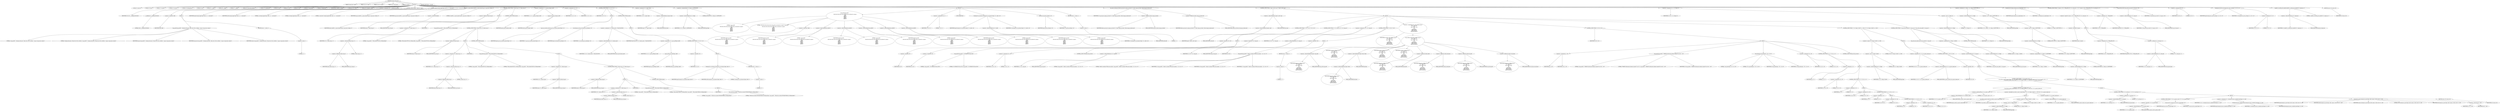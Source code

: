 digraph hostapd_notif_assoc {  
"1000120" [label = "(METHOD,hostapd_notif_assoc)" ]
"1000121" [label = "(PARAM,hostapd_data *hapd)" ]
"1000122" [label = "(PARAM,const u8 *addr)" ]
"1000123" [label = "(PARAM,const u8 *req_ies)" ]
"1000124" [label = "(PARAM,size_t req_ies_len)" ]
"1000125" [label = "(PARAM,int reassoc)" ]
"1000126" [label = "(BLOCK,,)" ]
"1000127" [label = "(LOCAL,v9: const u8 *)" ]
"1000128" [label = "(LOCAL,v10: size_t)" ]
"1000129" [label = "(LOCAL,v11: sta_info *)" ]
"1000130" [label = "(LOCAL,v12: sta_info *)" ]
"1000131" [label = "(LOCAL,v13: hostapd_iface *)" ]
"1000132" [label = "(LOCAL,v14: int)" ]
"1000133" [label = "(LOCAL,v15: __int64)" ]
"1000134" [label = "(LOCAL,v16: __int64)" ]
"1000135" [label = "(LOCAL,v17: __int64)" ]
"1000136" [label = "(LOCAL,v18: wpa_state_machine *)" ]
"1000137" [label = "(LOCAL,v19: unsigned int)" ]
"1000138" [label = "(LOCAL,v20: int)" ]
"1000139" [label = "(LOCAL,v21: u8 *)" ]
"1000140" [label = "(LOCAL,v22: int)" ]
"1000141" [label = "(LOCAL,v23: wpa_event)" ]
"1000142" [label = "(LOCAL,p: unsigned int)" ]
"1000143" [label = "(LOCAL,elems: ieee802_11_elems)" ]
"1000144" [label = "(LOCAL,buf: u8 [ 1064 ])" ]
"1000145" [label = "(LOCAL,v28: unsigned __int64)" ]
"1000146" [label = "(<operator>.assignment,v28 = __readfsqword(0x28u))" ]
"1000147" [label = "(IDENTIFIER,v28,v28 = __readfsqword(0x28u))" ]
"1000148" [label = "(__readfsqword,__readfsqword(0x28u))" ]
"1000149" [label = "(LITERAL,0x28u,__readfsqword(0x28u))" ]
"1000150" [label = "(CONTROL_STRUCTURE,if ( !addr ),if ( !addr ))" ]
"1000151" [label = "(<operator>.logicalNot,!addr)" ]
"1000152" [label = "(IDENTIFIER,addr,!addr)" ]
"1000153" [label = "(BLOCK,,)" ]
"1000154" [label = "(wpa_printf,wpa_printf(2, \"hostapd_notif_assoc: Skip event with no address\", req_ies, req_ies_len, reassoc))" ]
"1000155" [label = "(LITERAL,2,wpa_printf(2, \"hostapd_notif_assoc: Skip event with no address\", req_ies, req_ies_len, reassoc))" ]
"1000156" [label = "(LITERAL,\"hostapd_notif_assoc: Skip event with no address\",wpa_printf(2, \"hostapd_notif_assoc: Skip event with no address\", req_ies, req_ies_len, reassoc))" ]
"1000157" [label = "(IDENTIFIER,req_ies,wpa_printf(2, \"hostapd_notif_assoc: Skip event with no address\", req_ies, req_ies_len, reassoc))" ]
"1000158" [label = "(IDENTIFIER,req_ies_len,wpa_printf(2, \"hostapd_notif_assoc: Skip event with no address\", req_ies, req_ies_len, reassoc))" ]
"1000159" [label = "(IDENTIFIER,reassoc,wpa_printf(2, \"hostapd_notif_assoc: Skip event with no address\", req_ies, req_ies_len, reassoc))" ]
"1000160" [label = "(RETURN,return -1;,return -1;)" ]
"1000161" [label = "(<operator>.minus,-1)" ]
"1000162" [label = "(LITERAL,1,-1)" ]
"1000163" [label = "(hostapd_logger,hostapd_logger(hapd, addr, 1u, 2, \"associated\"))" ]
"1000164" [label = "(IDENTIFIER,hapd,hostapd_logger(hapd, addr, 1u, 2, \"associated\"))" ]
"1000165" [label = "(IDENTIFIER,addr,hostapd_logger(hapd, addr, 1u, 2, \"associated\"))" ]
"1000166" [label = "(LITERAL,1u,hostapd_logger(hapd, addr, 1u, 2, \"associated\"))" ]
"1000167" [label = "(LITERAL,2,hostapd_logger(hapd, addr, 1u, 2, \"associated\"))" ]
"1000168" [label = "(LITERAL,\"associated\",hostapd_logger(hapd, addr, 1u, 2, \"associated\"))" ]
"1000169" [label = "(ieee802_11_parse_elems,ieee802_11_parse_elems(req_ies, req_ies_len, &elems, 0))" ]
"1000170" [label = "(IDENTIFIER,req_ies,ieee802_11_parse_elems(req_ies, req_ies_len, &elems, 0))" ]
"1000171" [label = "(IDENTIFIER,req_ies_len,ieee802_11_parse_elems(req_ies, req_ies_len, &elems, 0))" ]
"1000172" [label = "(<operator>.addressOf,&elems)" ]
"1000173" [label = "(IDENTIFIER,elems,ieee802_11_parse_elems(req_ies, req_ies_len, &elems, 0))" ]
"1000174" [label = "(LITERAL,0,ieee802_11_parse_elems(req_ies, req_ies_len, &elems, 0))" ]
"1000175" [label = "(CONTROL_STRUCTURE,if ( elems.wps_ie ),if ( elems.wps_ie ))" ]
"1000176" [label = "(<operator>.fieldAccess,elems.wps_ie)" ]
"1000177" [label = "(IDENTIFIER,elems,if ( elems.wps_ie ))" ]
"1000178" [label = "(FIELD_IDENTIFIER,wps_ie,wps_ie)" ]
"1000179" [label = "(BLOCK,,)" ]
"1000180" [label = "(<operator>.assignment,v9 = elems.wps_ie - 2)" ]
"1000181" [label = "(IDENTIFIER,v9,v9 = elems.wps_ie - 2)" ]
"1000182" [label = "(<operator>.subtraction,elems.wps_ie - 2)" ]
"1000183" [label = "(<operator>.fieldAccess,elems.wps_ie)" ]
"1000184" [label = "(IDENTIFIER,elems,elems.wps_ie - 2)" ]
"1000185" [label = "(FIELD_IDENTIFIER,wps_ie,wps_ie)" ]
"1000186" [label = "(LITERAL,2,elems.wps_ie - 2)" ]
"1000187" [label = "(IDENTIFIER,L,)" ]
"1000188" [label = "(wpa_printf,wpa_printf(2, \"STA included WPS IE in (Re)AssocReq\"))" ]
"1000189" [label = "(LITERAL,2,wpa_printf(2, \"STA included WPS IE in (Re)AssocReq\"))" ]
"1000190" [label = "(LITERAL,\"STA included WPS IE in (Re)AssocReq\",wpa_printf(2, \"STA included WPS IE in (Re)AssocReq\"))" ]
"1000191" [label = "(CONTROL_STRUCTURE,else,else)" ]
"1000192" [label = "(CONTROL_STRUCTURE,if ( elems.rsn_ie ),if ( elems.rsn_ie ))" ]
"1000193" [label = "(<operator>.fieldAccess,elems.rsn_ie)" ]
"1000194" [label = "(IDENTIFIER,elems,if ( elems.rsn_ie ))" ]
"1000195" [label = "(FIELD_IDENTIFIER,rsn_ie,rsn_ie)" ]
"1000196" [label = "(BLOCK,,)" ]
"1000197" [label = "(<operator>.assignment,v9 = elems.rsn_ie - 2)" ]
"1000198" [label = "(IDENTIFIER,v9,v9 = elems.rsn_ie - 2)" ]
"1000199" [label = "(<operator>.subtraction,elems.rsn_ie - 2)" ]
"1000200" [label = "(<operator>.fieldAccess,elems.rsn_ie)" ]
"1000201" [label = "(IDENTIFIER,elems,elems.rsn_ie - 2)" ]
"1000202" [label = "(FIELD_IDENTIFIER,rsn_ie,rsn_ie)" ]
"1000203" [label = "(LITERAL,2,elems.rsn_ie - 2)" ]
"1000204" [label = "(IDENTIFIER,L,)" ]
"1000205" [label = "(wpa_printf,wpa_printf(2, \"STA included RSN IE in (Re)AssocReq\"))" ]
"1000206" [label = "(LITERAL,2,wpa_printf(2, \"STA included RSN IE in (Re)AssocReq\"))" ]
"1000207" [label = "(LITERAL,\"STA included RSN IE in (Re)AssocReq\",wpa_printf(2, \"STA included RSN IE in (Re)AssocReq\"))" ]
"1000208" [label = "(CONTROL_STRUCTURE,else,else)" ]
"1000209" [label = "(BLOCK,,)" ]
"1000210" [label = "(<operator>.assignment,v9 = elems.wpa_ie)" ]
"1000211" [label = "(IDENTIFIER,v9,v9 = elems.wpa_ie)" ]
"1000212" [label = "(<operator>.fieldAccess,elems.wpa_ie)" ]
"1000213" [label = "(IDENTIFIER,elems,v9 = elems.wpa_ie)" ]
"1000214" [label = "(FIELD_IDENTIFIER,wpa_ie,wpa_ie)" ]
"1000215" [label = "(CONTROL_STRUCTURE,if ( elems.wpa_ie ),if ( elems.wpa_ie ))" ]
"1000216" [label = "(<operator>.fieldAccess,elems.wpa_ie)" ]
"1000217" [label = "(IDENTIFIER,elems,if ( elems.wpa_ie ))" ]
"1000218" [label = "(FIELD_IDENTIFIER,wpa_ie,wpa_ie)" ]
"1000219" [label = "(BLOCK,,)" ]
"1000220" [label = "(<operator>.assignment,v9 = elems.wpa_ie - 2)" ]
"1000221" [label = "(IDENTIFIER,v9,v9 = elems.wpa_ie - 2)" ]
"1000222" [label = "(<operator>.subtraction,elems.wpa_ie - 2)" ]
"1000223" [label = "(<operator>.fieldAccess,elems.wpa_ie)" ]
"1000224" [label = "(IDENTIFIER,elems,elems.wpa_ie - 2)" ]
"1000225" [label = "(FIELD_IDENTIFIER,wpa_ie,wpa_ie)" ]
"1000226" [label = "(LITERAL,2,elems.wpa_ie - 2)" ]
"1000227" [label = "(IDENTIFIER,L,)" ]
"1000228" [label = "(wpa_printf,wpa_printf(2, \"STA included WPA IE in (Re)AssocReq\"))" ]
"1000229" [label = "(LITERAL,2,wpa_printf(2, \"STA included WPA IE in (Re)AssocReq\"))" ]
"1000230" [label = "(LITERAL,\"STA included WPA IE in (Re)AssocReq\",wpa_printf(2, \"STA included WPA IE in (Re)AssocReq\"))" ]
"1000231" [label = "(CONTROL_STRUCTURE,else,else)" ]
"1000232" [label = "(BLOCK,,)" ]
"1000233" [label = "(IDENTIFIER,L,)" ]
"1000234" [label = "(wpa_printf,wpa_printf(2, \"STA did not include WPS/RSN/WPA IE in (Re)AssocReq\"))" ]
"1000235" [label = "(LITERAL,2,wpa_printf(2, \"STA did not include WPS/RSN/WPA IE in (Re)AssocReq\"))" ]
"1000236" [label = "(LITERAL,\"STA did not include WPS/RSN/WPA IE in (Re)AssocReq\",wpa_printf(2, \"STA did not include WPS/RSN/WPA IE in (Re)AssocReq\"))" ]
"1000237" [label = "(<operator>.assignment,v11 = ap_get_sta(hapd, addr))" ]
"1000238" [label = "(IDENTIFIER,v11,v11 = ap_get_sta(hapd, addr))" ]
"1000239" [label = "(ap_get_sta,ap_get_sta(hapd, addr))" ]
"1000240" [label = "(IDENTIFIER,hapd,ap_get_sta(hapd, addr))" ]
"1000241" [label = "(IDENTIFIER,addr,ap_get_sta(hapd, addr))" ]
"1000242" [label = "(<operator>.assignment,v12 = v11)" ]
"1000243" [label = "(IDENTIFIER,v12,v12 = v11)" ]
"1000244" [label = "(IDENTIFIER,v11,v12 = v11)" ]
"1000245" [label = "(CONTROL_STRUCTURE,if ( v11 ),if ( v11 ))" ]
"1000246" [label = "(IDENTIFIER,v11,if ( v11 ))" ]
"1000247" [label = "(BLOCK,,)" ]
"1000248" [label = "(ap_sta_no_session_timeout,ap_sta_no_session_timeout(hapd, v11))" ]
"1000249" [label = "(IDENTIFIER,hapd,ap_sta_no_session_timeout(hapd, v11))" ]
"1000250" [label = "(IDENTIFIER,v11,ap_sta_no_session_timeout(hapd, v11))" ]
"1000251" [label = "(accounting_sta_stop,accounting_sta_stop(hapd, v12))" ]
"1000252" [label = "(IDENTIFIER,hapd,accounting_sta_stop(hapd, v12))" ]
"1000253" [label = "(IDENTIFIER,v12,accounting_sta_stop(hapd, v12))" ]
"1000254" [label = "(<operator>.assignment,v12->timeout_next = STA_NULLFUNC)" ]
"1000255" [label = "(<operator>.indirectFieldAccess,v12->timeout_next)" ]
"1000256" [label = "(IDENTIFIER,v12,v12->timeout_next = STA_NULLFUNC)" ]
"1000257" [label = "(FIELD_IDENTIFIER,timeout_next,timeout_next)" ]
"1000258" [label = "(IDENTIFIER,STA_NULLFUNC,v12->timeout_next = STA_NULLFUNC)" ]
"1000259" [label = "(CONTROL_STRUCTURE,else,else)" ]
"1000260" [label = "(BLOCK,,)" ]
"1000261" [label = "(<operator>.assignment,v12 = ap_sta_add(hapd, addr))" ]
"1000262" [label = "(IDENTIFIER,v12,v12 = ap_sta_add(hapd, addr))" ]
"1000263" [label = "(ap_sta_add,ap_sta_add(hapd, addr))" ]
"1000264" [label = "(IDENTIFIER,hapd,ap_sta_add(hapd, addr))" ]
"1000265" [label = "(IDENTIFIER,addr,ap_sta_add(hapd, addr))" ]
"1000266" [label = "(CONTROL_STRUCTURE,if ( !v12 ),if ( !v12 ))" ]
"1000267" [label = "(<operator>.logicalNot,!v12)" ]
"1000268" [label = "(IDENTIFIER,v12,!v12)" ]
"1000269" [label = "(BLOCK,,)" ]
"1000270" [label = "(hostapd_drv_sta_disassoc,hostapd_drv_sta_disassoc(hapd, addr, 5))" ]
"1000271" [label = "(IDENTIFIER,hapd,hostapd_drv_sta_disassoc(hapd, addr, 5))" ]
"1000272" [label = "(IDENTIFIER,addr,hostapd_drv_sta_disassoc(hapd, addr, 5))" ]
"1000273" [label = "(LITERAL,5,hostapd_drv_sta_disassoc(hapd, addr, 5))" ]
"1000274" [label = "(RETURN,return -1;,return -1;)" ]
"1000275" [label = "(<operator>.minus,-1)" ]
"1000276" [label = "(LITERAL,1,-1)" ]
"1000277" [label = "(<operator>.assignment,v13 = hapd->iface)" ]
"1000278" [label = "(IDENTIFIER,v13,v13 = hapd->iface)" ]
"1000279" [label = "(<operator>.indirectFieldAccess,hapd->iface)" ]
"1000280" [label = "(IDENTIFIER,hapd,v13 = hapd->iface)" ]
"1000281" [label = "(FIELD_IDENTIFIER,iface,iface)" ]
"1000282" [label = "(<operators>.assignmentAnd,v12->flags &= 0xFFFECFFF)" ]
"1000283" [label = "(<operator>.indirectFieldAccess,v12->flags)" ]
"1000284" [label = "(IDENTIFIER,v12,v12->flags &= 0xFFFECFFF)" ]
"1000285" [label = "(FIELD_IDENTIFIER,flags,flags)" ]
"1000286" [label = "(LITERAL,0xFFFECFFF,v12->flags &= 0xFFFECFFF)" ]
"1000287" [label = "(BLOCK,,)" ]
"1000288" [label = "(wpa_printf,wpa_printf(\n      3,\n      \"STA %02x:%02x:%02x:%02x:%02x:%02x not allowed to connect\",\n      *addr,\n      addr[1],\n      addr[2],\n      addr[3],\n      addr[4],\n      addr[5]))" ]
"1000289" [label = "(LITERAL,3,wpa_printf(\n      3,\n      \"STA %02x:%02x:%02x:%02x:%02x:%02x not allowed to connect\",\n      *addr,\n      addr[1],\n      addr[2],\n      addr[3],\n      addr[4],\n      addr[5]))" ]
"1000290" [label = "(LITERAL,\"STA %02x:%02x:%02x:%02x:%02x:%02x not allowed to connect\",wpa_printf(\n      3,\n      \"STA %02x:%02x:%02x:%02x:%02x:%02x not allowed to connect\",\n      *addr,\n      addr[1],\n      addr[2],\n      addr[3],\n      addr[4],\n      addr[5]))" ]
"1000291" [label = "(<operator>.indirection,*addr)" ]
"1000292" [label = "(IDENTIFIER,addr,wpa_printf(\n      3,\n      \"STA %02x:%02x:%02x:%02x:%02x:%02x not allowed to connect\",\n      *addr,\n      addr[1],\n      addr[2],\n      addr[3],\n      addr[4],\n      addr[5]))" ]
"1000293" [label = "(<operator>.indirectIndexAccess,addr[1])" ]
"1000294" [label = "(IDENTIFIER,addr,wpa_printf(\n      3,\n      \"STA %02x:%02x:%02x:%02x:%02x:%02x not allowed to connect\",\n      *addr,\n      addr[1],\n      addr[2],\n      addr[3],\n      addr[4],\n      addr[5]))" ]
"1000295" [label = "(LITERAL,1,wpa_printf(\n      3,\n      \"STA %02x:%02x:%02x:%02x:%02x:%02x not allowed to connect\",\n      *addr,\n      addr[1],\n      addr[2],\n      addr[3],\n      addr[4],\n      addr[5]))" ]
"1000296" [label = "(<operator>.indirectIndexAccess,addr[2])" ]
"1000297" [label = "(IDENTIFIER,addr,wpa_printf(\n      3,\n      \"STA %02x:%02x:%02x:%02x:%02x:%02x not allowed to connect\",\n      *addr,\n      addr[1],\n      addr[2],\n      addr[3],\n      addr[4],\n      addr[5]))" ]
"1000298" [label = "(LITERAL,2,wpa_printf(\n      3,\n      \"STA %02x:%02x:%02x:%02x:%02x:%02x not allowed to connect\",\n      *addr,\n      addr[1],\n      addr[2],\n      addr[3],\n      addr[4],\n      addr[5]))" ]
"1000299" [label = "(<operator>.indirectIndexAccess,addr[3])" ]
"1000300" [label = "(IDENTIFIER,addr,wpa_printf(\n      3,\n      \"STA %02x:%02x:%02x:%02x:%02x:%02x not allowed to connect\",\n      *addr,\n      addr[1],\n      addr[2],\n      addr[3],\n      addr[4],\n      addr[5]))" ]
"1000301" [label = "(LITERAL,3,wpa_printf(\n      3,\n      \"STA %02x:%02x:%02x:%02x:%02x:%02x not allowed to connect\",\n      *addr,\n      addr[1],\n      addr[2],\n      addr[3],\n      addr[4],\n      addr[5]))" ]
"1000302" [label = "(<operator>.indirectIndexAccess,addr[4])" ]
"1000303" [label = "(IDENTIFIER,addr,wpa_printf(\n      3,\n      \"STA %02x:%02x:%02x:%02x:%02x:%02x not allowed to connect\",\n      *addr,\n      addr[1],\n      addr[2],\n      addr[3],\n      addr[4],\n      addr[5]))" ]
"1000304" [label = "(LITERAL,4,wpa_printf(\n      3,\n      \"STA %02x:%02x:%02x:%02x:%02x:%02x not allowed to connect\",\n      *addr,\n      addr[1],\n      addr[2],\n      addr[3],\n      addr[4],\n      addr[5]))" ]
"1000305" [label = "(<operator>.indirectIndexAccess,addr[5])" ]
"1000306" [label = "(IDENTIFIER,addr,wpa_printf(\n      3,\n      \"STA %02x:%02x:%02x:%02x:%02x:%02x not allowed to connect\",\n      *addr,\n      addr[1],\n      addr[2],\n      addr[3],\n      addr[4],\n      addr[5]))" ]
"1000307" [label = "(LITERAL,5,wpa_printf(\n      3,\n      \"STA %02x:%02x:%02x:%02x:%02x:%02x not allowed to connect\",\n      *addr,\n      addr[1],\n      addr[2],\n      addr[3],\n      addr[4],\n      addr[5]))" ]
"1000308" [label = "(<operator>.assignment,v14 = 1)" ]
"1000309" [label = "(IDENTIFIER,v14,v14 = 1)" ]
"1000310" [label = "(LITERAL,1,v14 = 1)" ]
"1000311" [label = "(JUMP_TARGET,fail)" ]
"1000312" [label = "(hostapd_drv_sta_disassoc,hostapd_drv_sta_disassoc(hapd, v12->addr, v14))" ]
"1000313" [label = "(IDENTIFIER,hapd,hostapd_drv_sta_disassoc(hapd, v12->addr, v14))" ]
"1000314" [label = "(<operator>.indirectFieldAccess,v12->addr)" ]
"1000315" [label = "(IDENTIFIER,v12,hostapd_drv_sta_disassoc(hapd, v12->addr, v14))" ]
"1000316" [label = "(FIELD_IDENTIFIER,addr,addr)" ]
"1000317" [label = "(IDENTIFIER,v14,hostapd_drv_sta_disassoc(hapd, v12->addr, v14))" ]
"1000318" [label = "(ap_free_sta,ap_free_sta(hapd, v12))" ]
"1000319" [label = "(IDENTIFIER,hapd,ap_free_sta(hapd, v12))" ]
"1000320" [label = "(IDENTIFIER,v12,ap_free_sta(hapd, v12))" ]
"1000321" [label = "(RETURN,return -1;,return -1;)" ]
"1000322" [label = "(<operator>.minus,-1)" ]
"1000323" [label = "(LITERAL,1,-1)" ]
"1000324" [label = "(ap_copy_sta_supp_op_classes,ap_copy_sta_supp_op_classes(v12, elems.supp_op_classes, elems.supp_op_classes_len))" ]
"1000325" [label = "(IDENTIFIER,v12,ap_copy_sta_supp_op_classes(v12, elems.supp_op_classes, elems.supp_op_classes_len))" ]
"1000326" [label = "(<operator>.fieldAccess,elems.supp_op_classes)" ]
"1000327" [label = "(IDENTIFIER,elems,ap_copy_sta_supp_op_classes(v12, elems.supp_op_classes, elems.supp_op_classes_len))" ]
"1000328" [label = "(FIELD_IDENTIFIER,supp_op_classes,supp_op_classes)" ]
"1000329" [label = "(<operator>.fieldAccess,elems.supp_op_classes_len)" ]
"1000330" [label = "(IDENTIFIER,elems,ap_copy_sta_supp_op_classes(v12, elems.supp_op_classes, elems.supp_op_classes_len))" ]
"1000331" [label = "(FIELD_IDENTIFIER,supp_op_classes_len,supp_op_classes_len)" ]
"1000332" [label = "(CONTROL_STRUCTURE,if ( hapd->conf->wpa ),if ( hapd->conf->wpa ))" ]
"1000333" [label = "(<operator>.indirectFieldAccess,hapd->conf->wpa)" ]
"1000334" [label = "(<operator>.indirectFieldAccess,hapd->conf)" ]
"1000335" [label = "(IDENTIFIER,hapd,if ( hapd->conf->wpa ))" ]
"1000336" [label = "(FIELD_IDENTIFIER,conf,conf)" ]
"1000337" [label = "(FIELD_IDENTIFIER,wpa,wpa)" ]
"1000338" [label = "(BLOCK,,)" ]
"1000339" [label = "(CONTROL_STRUCTURE,if ( !v9 || !v10 ),if ( !v9 || !v10 ))" ]
"1000340" [label = "(<operator>.logicalOr,!v9 || !v10)" ]
"1000341" [label = "(<operator>.logicalNot,!v9)" ]
"1000342" [label = "(IDENTIFIER,v9,!v9)" ]
"1000343" [label = "(<operator>.logicalNot,!v10)" ]
"1000344" [label = "(IDENTIFIER,v10,!v10)" ]
"1000345" [label = "(BLOCK,,)" ]
"1000346" [label = "(wpa_printf,wpa_printf(2, \"No WPA/RSN IE from STA\"))" ]
"1000347" [label = "(LITERAL,2,wpa_printf(2, \"No WPA/RSN IE from STA\"))" ]
"1000348" [label = "(LITERAL,\"No WPA/RSN IE from STA\",wpa_printf(2, \"No WPA/RSN IE from STA\"))" ]
"1000349" [label = "(<operator>.assignment,v14 = 13)" ]
"1000350" [label = "(IDENTIFIER,v14,v14 = 13)" ]
"1000351" [label = "(LITERAL,13,v14 = 13)" ]
"1000352" [label = "(CONTROL_STRUCTURE,goto fail;,goto fail;)" ]
"1000353" [label = "(CONTROL_STRUCTURE,if ( !v12->wpa_sm ),if ( !v12->wpa_sm ))" ]
"1000354" [label = "(<operator>.logicalNot,!v12->wpa_sm)" ]
"1000355" [label = "(<operator>.indirectFieldAccess,v12->wpa_sm)" ]
"1000356" [label = "(IDENTIFIER,v12,!v12->wpa_sm)" ]
"1000357" [label = "(FIELD_IDENTIFIER,wpa_sm,wpa_sm)" ]
"1000358" [label = "(<operator>.assignment,v18 = v12->wpa_sm)" ]
"1000359" [label = "(IDENTIFIER,v18,v18 = v12->wpa_sm)" ]
"1000360" [label = "(<operator>.indirectFieldAccess,v12->wpa_sm)" ]
"1000361" [label = "(IDENTIFIER,v12,v18 = v12->wpa_sm)" ]
"1000362" [label = "(FIELD_IDENTIFIER,wpa_sm,wpa_sm)" ]
"1000363" [label = "(CONTROL_STRUCTURE,if ( !v18 ),if ( !v18 ))" ]
"1000364" [label = "(<operator>.logicalNot,!v18)" ]
"1000365" [label = "(IDENTIFIER,v18,!v18)" ]
"1000366" [label = "(BLOCK,,)" ]
"1000367" [label = "(wpa_printf,wpa_printf(5, \"Failed to initialize WPA state machine\", v15, v16, v17))" ]
"1000368" [label = "(LITERAL,5,wpa_printf(5, \"Failed to initialize WPA state machine\", v15, v16, v17))" ]
"1000369" [label = "(LITERAL,\"Failed to initialize WPA state machine\",wpa_printf(5, \"Failed to initialize WPA state machine\", v15, v16, v17))" ]
"1000370" [label = "(IDENTIFIER,v15,wpa_printf(5, \"Failed to initialize WPA state machine\", v15, v16, v17))" ]
"1000371" [label = "(IDENTIFIER,v16,wpa_printf(5, \"Failed to initialize WPA state machine\", v15, v16, v17))" ]
"1000372" [label = "(IDENTIFIER,v17,wpa_printf(5, \"Failed to initialize WPA state machine\", v15, v16, v17))" ]
"1000373" [label = "(RETURN,return -1;,return -1;)" ]
"1000374" [label = "(<operator>.minus,-1)" ]
"1000375" [label = "(LITERAL,1,-1)" ]
"1000376" [label = "(<operator>.assignment,v19 = wpa_validate_wpa_ie(\n            hapd->wpa_auth,\n            v18,\n            hapd->iface->freq,\n            v9,\n            v10,\n            elems.mdie,\n            elems.mdie_len,\n            elems.owe_dh,\n            elems.owe_dh_len))" ]
"1000377" [label = "(IDENTIFIER,v19,v19 = wpa_validate_wpa_ie(\n            hapd->wpa_auth,\n            v18,\n            hapd->iface->freq,\n            v9,\n            v10,\n            elems.mdie,\n            elems.mdie_len,\n            elems.owe_dh,\n            elems.owe_dh_len))" ]
"1000378" [label = "(wpa_validate_wpa_ie,wpa_validate_wpa_ie(\n            hapd->wpa_auth,\n            v18,\n            hapd->iface->freq,\n            v9,\n            v10,\n            elems.mdie,\n            elems.mdie_len,\n            elems.owe_dh,\n            elems.owe_dh_len))" ]
"1000379" [label = "(<operator>.indirectFieldAccess,hapd->wpa_auth)" ]
"1000380" [label = "(IDENTIFIER,hapd,wpa_validate_wpa_ie(\n            hapd->wpa_auth,\n            v18,\n            hapd->iface->freq,\n            v9,\n            v10,\n            elems.mdie,\n            elems.mdie_len,\n            elems.owe_dh,\n            elems.owe_dh_len))" ]
"1000381" [label = "(FIELD_IDENTIFIER,wpa_auth,wpa_auth)" ]
"1000382" [label = "(IDENTIFIER,v18,wpa_validate_wpa_ie(\n            hapd->wpa_auth,\n            v18,\n            hapd->iface->freq,\n            v9,\n            v10,\n            elems.mdie,\n            elems.mdie_len,\n            elems.owe_dh,\n            elems.owe_dh_len))" ]
"1000383" [label = "(<operator>.indirectFieldAccess,hapd->iface->freq)" ]
"1000384" [label = "(<operator>.indirectFieldAccess,hapd->iface)" ]
"1000385" [label = "(IDENTIFIER,hapd,wpa_validate_wpa_ie(\n            hapd->wpa_auth,\n            v18,\n            hapd->iface->freq,\n            v9,\n            v10,\n            elems.mdie,\n            elems.mdie_len,\n            elems.owe_dh,\n            elems.owe_dh_len))" ]
"1000386" [label = "(FIELD_IDENTIFIER,iface,iface)" ]
"1000387" [label = "(FIELD_IDENTIFIER,freq,freq)" ]
"1000388" [label = "(IDENTIFIER,v9,wpa_validate_wpa_ie(\n            hapd->wpa_auth,\n            v18,\n            hapd->iface->freq,\n            v9,\n            v10,\n            elems.mdie,\n            elems.mdie_len,\n            elems.owe_dh,\n            elems.owe_dh_len))" ]
"1000389" [label = "(IDENTIFIER,v10,wpa_validate_wpa_ie(\n            hapd->wpa_auth,\n            v18,\n            hapd->iface->freq,\n            v9,\n            v10,\n            elems.mdie,\n            elems.mdie_len,\n            elems.owe_dh,\n            elems.owe_dh_len))" ]
"1000390" [label = "(<operator>.fieldAccess,elems.mdie)" ]
"1000391" [label = "(IDENTIFIER,elems,wpa_validate_wpa_ie(\n            hapd->wpa_auth,\n            v18,\n            hapd->iface->freq,\n            v9,\n            v10,\n            elems.mdie,\n            elems.mdie_len,\n            elems.owe_dh,\n            elems.owe_dh_len))" ]
"1000392" [label = "(FIELD_IDENTIFIER,mdie,mdie)" ]
"1000393" [label = "(<operator>.fieldAccess,elems.mdie_len)" ]
"1000394" [label = "(IDENTIFIER,elems,wpa_validate_wpa_ie(\n            hapd->wpa_auth,\n            v18,\n            hapd->iface->freq,\n            v9,\n            v10,\n            elems.mdie,\n            elems.mdie_len,\n            elems.owe_dh,\n            elems.owe_dh_len))" ]
"1000395" [label = "(FIELD_IDENTIFIER,mdie_len,mdie_len)" ]
"1000396" [label = "(<operator>.fieldAccess,elems.owe_dh)" ]
"1000397" [label = "(IDENTIFIER,elems,wpa_validate_wpa_ie(\n            hapd->wpa_auth,\n            v18,\n            hapd->iface->freq,\n            v9,\n            v10,\n            elems.mdie,\n            elems.mdie_len,\n            elems.owe_dh,\n            elems.owe_dh_len))" ]
"1000398" [label = "(FIELD_IDENTIFIER,owe_dh,owe_dh)" ]
"1000399" [label = "(<operator>.fieldAccess,elems.owe_dh_len)" ]
"1000400" [label = "(IDENTIFIER,elems,wpa_validate_wpa_ie(\n            hapd->wpa_auth,\n            v18,\n            hapd->iface->freq,\n            v9,\n            v10,\n            elems.mdie,\n            elems.mdie_len,\n            elems.owe_dh,\n            elems.owe_dh_len))" ]
"1000401" [label = "(FIELD_IDENTIFIER,owe_dh_len,owe_dh_len)" ]
"1000402" [label = "(CONTROL_STRUCTURE,if ( v19 ),if ( v19 ))" ]
"1000403" [label = "(IDENTIFIER,v19,if ( v19 ))" ]
"1000404" [label = "(BLOCK,,)" ]
"1000405" [label = "(<operator>.assignment,p = v19)" ]
"1000406" [label = "(IDENTIFIER,p,p = v19)" ]
"1000407" [label = "(IDENTIFIER,v19,p = v19)" ]
"1000408" [label = "(wpa_printf,wpa_printf(2, \"WPA/RSN information element rejected? (res %u)\", v19))" ]
"1000409" [label = "(LITERAL,2,wpa_printf(2, \"WPA/RSN information element rejected? (res %u)\", v19))" ]
"1000410" [label = "(LITERAL,\"WPA/RSN information element rejected? (res %u)\",wpa_printf(2, \"WPA/RSN information element rejected? (res %u)\", v19))" ]
"1000411" [label = "(IDENTIFIER,v19,wpa_printf(2, \"WPA/RSN information element rejected? (res %u)\", v19))" ]
"1000412" [label = "(wpa_hexdump,wpa_hexdump(2, \"IE\", v9, v10))" ]
"1000413" [label = "(LITERAL,2,wpa_hexdump(2, \"IE\", v9, v10))" ]
"1000414" [label = "(LITERAL,\"IE\",wpa_hexdump(2, \"IE\", v9, v10))" ]
"1000415" [label = "(IDENTIFIER,v9,wpa_hexdump(2, \"IE\", v9, v10))" ]
"1000416" [label = "(IDENTIFIER,v10,wpa_hexdump(2, \"IE\", v9, v10))" ]
"1000417" [label = "(<operator>.assignment,v14 = 18)" ]
"1000418" [label = "(IDENTIFIER,v14,v14 = 18)" ]
"1000419" [label = "(LITERAL,18,v14 = 18)" ]
"1000420" [label = "(CONTROL_STRUCTURE,if ( p != 2 ),if ( p != 2 ))" ]
"1000421" [label = "(<operator>.notEquals,p != 2)" ]
"1000422" [label = "(IDENTIFIER,p,p != 2)" ]
"1000423" [label = "(LITERAL,2,p != 2)" ]
"1000424" [label = "(BLOCK,,)" ]
"1000425" [label = "(<operator>.assignment,v14 = 19)" ]
"1000426" [label = "(IDENTIFIER,v14,v14 = 19)" ]
"1000427" [label = "(LITERAL,19,v14 = 19)" ]
"1000428" [label = "(CONTROL_STRUCTURE,if ( p != 3 ),if ( p != 3 ))" ]
"1000429" [label = "(<operator>.notEquals,p != 3)" ]
"1000430" [label = "(IDENTIFIER,p,p != 3)" ]
"1000431" [label = "(LITERAL,3,p != 3)" ]
"1000432" [label = "(BLOCK,,)" ]
"1000433" [label = "(<operator>.assignment,v14 = 20)" ]
"1000434" [label = "(IDENTIFIER,v14,v14 = 20)" ]
"1000435" [label = "(LITERAL,20,v14 = 20)" ]
"1000436" [label = "(CONTROL_STRUCTURE,if ( p != 4 ),if ( p != 4 ))" ]
"1000437" [label = "(<operator>.notEquals,p != 4)" ]
"1000438" [label = "(IDENTIFIER,p,p != 4)" ]
"1000439" [label = "(LITERAL,4,p != 4)" ]
"1000440" [label = "(BLOCK,,)" ]
"1000441" [label = "(<operator>.assignment,v14 = 24)" ]
"1000442" [label = "(IDENTIFIER,v14,v14 = 24)" ]
"1000443" [label = "(LITERAL,24,v14 = 24)" ]
"1000444" [label = "(CONTROL_STRUCTURE,if ( p != 8 ),if ( p != 8 ))" ]
"1000445" [label = "(<operator>.notEquals,p != 8)" ]
"1000446" [label = "(IDENTIFIER,p,p != 8)" ]
"1000447" [label = "(LITERAL,8,p != 8)" ]
"1000448" [label = "(<operator>.assignment,v14 = 13)" ]
"1000449" [label = "(IDENTIFIER,v14,v14 = 13)" ]
"1000450" [label = "(LITERAL,13,v14 = 13)" ]
"1000451" [label = "(CONTROL_STRUCTURE,goto fail;,goto fail;)" ]
"1000452" [label = "(CONTROL_STRUCTURE,if ( (v12->flags & 0x402) == 1026 ),if ( (v12->flags & 0x402) == 1026 ))" ]
"1000453" [label = "(<operator>.equals,(v12->flags & 0x402) == 1026)" ]
"1000454" [label = "(<operator>.and,v12->flags & 0x402)" ]
"1000455" [label = "(<operator>.indirectFieldAccess,v12->flags)" ]
"1000456" [label = "(IDENTIFIER,v12,v12->flags & 0x402)" ]
"1000457" [label = "(FIELD_IDENTIFIER,flags,flags)" ]
"1000458" [label = "(LITERAL,0x402,v12->flags & 0x402)" ]
"1000459" [label = "(LITERAL,1026,(v12->flags & 0x402) == 1026)" ]
"1000460" [label = "(BLOCK,,)" ]
"1000461" [label = "(<operator>.assignment,v20 = v12->sa_query_timed_out)" ]
"1000462" [label = "(IDENTIFIER,v20,v20 = v12->sa_query_timed_out)" ]
"1000463" [label = "(<operator>.indirectFieldAccess,v12->sa_query_timed_out)" ]
"1000464" [label = "(IDENTIFIER,v12,v20 = v12->sa_query_timed_out)" ]
"1000465" [label = "(FIELD_IDENTIFIER,sa_query_timed_out,sa_query_timed_out)" ]
"1000466" [label = "(CONTROL_STRUCTURE,if ( !v20 ),if ( !v20 ))" ]
"1000467" [label = "(<operator>.logicalNot,!v20)" ]
"1000468" [label = "(IDENTIFIER,v20,!v20)" ]
"1000469" [label = "(BLOCK,,)" ]
"1000470" [label = "(CONTROL_STRUCTURE,if ( v12->sa_query_count <= 0\n          || (ap_check_sa_query_timeout(hapd, v12), (v12->flags & 0x402) == 1026) && !v12->sa_query_timed_out ),if ( v12->sa_query_count <= 0\n          || (ap_check_sa_query_timeout(hapd, v12), (v12->flags & 0x402) == 1026) && !v12->sa_query_timed_out ))" ]
"1000471" [label = "(<operator>.logicalOr,v12->sa_query_count <= 0\n          || (ap_check_sa_query_timeout(hapd, v12), (v12->flags & 0x402) == 1026) && !v12->sa_query_timed_out)" ]
"1000472" [label = "(<operator>.lessEqualsThan,v12->sa_query_count <= 0)" ]
"1000473" [label = "(<operator>.indirectFieldAccess,v12->sa_query_count)" ]
"1000474" [label = "(IDENTIFIER,v12,v12->sa_query_count <= 0)" ]
"1000475" [label = "(FIELD_IDENTIFIER,sa_query_count,sa_query_count)" ]
"1000476" [label = "(LITERAL,0,v12->sa_query_count <= 0)" ]
"1000477" [label = "(<operator>.logicalAnd,(ap_check_sa_query_timeout(hapd, v12), (v12->flags & 0x402) == 1026) && !v12->sa_query_timed_out)" ]
"1000478" [label = "(BLOCK,,)" ]
"1000479" [label = "(ap_check_sa_query_timeout,ap_check_sa_query_timeout(hapd, v12))" ]
"1000480" [label = "(IDENTIFIER,hapd,ap_check_sa_query_timeout(hapd, v12))" ]
"1000481" [label = "(IDENTIFIER,v12,ap_check_sa_query_timeout(hapd, v12))" ]
"1000482" [label = "(<operator>.equals,(v12->flags & 0x402) == 1026)" ]
"1000483" [label = "(<operator>.and,v12->flags & 0x402)" ]
"1000484" [label = "(<operator>.indirectFieldAccess,v12->flags)" ]
"1000485" [label = "(IDENTIFIER,v12,v12->flags & 0x402)" ]
"1000486" [label = "(FIELD_IDENTIFIER,flags,flags)" ]
"1000487" [label = "(LITERAL,0x402,v12->flags & 0x402)" ]
"1000488" [label = "(LITERAL,1026,(v12->flags & 0x402) == 1026)" ]
"1000489" [label = "(<operator>.logicalNot,!v12->sa_query_timed_out)" ]
"1000490" [label = "(<operator>.indirectFieldAccess,v12->sa_query_timed_out)" ]
"1000491" [label = "(IDENTIFIER,v12,!v12->sa_query_timed_out)" ]
"1000492" [label = "(FIELD_IDENTIFIER,sa_query_timed_out,sa_query_timed_out)" ]
"1000493" [label = "(BLOCK,,)" ]
"1000494" [label = "(CONTROL_STRUCTURE,if ( v12->auth_alg != 2 ),if ( v12->auth_alg != 2 ))" ]
"1000495" [label = "(<operator>.notEquals,v12->auth_alg != 2)" ]
"1000496" [label = "(<operator>.indirectFieldAccess,v12->auth_alg)" ]
"1000497" [label = "(IDENTIFIER,v12,v12->auth_alg != 2)" ]
"1000498" [label = "(FIELD_IDENTIFIER,auth_alg,auth_alg)" ]
"1000499" [label = "(LITERAL,2,v12->auth_alg != 2)" ]
"1000500" [label = "(BLOCK,,)" ]
"1000501" [label = "(CONTROL_STRUCTURE,if ( !v12->sa_query_count ),if ( !v12->sa_query_count ))" ]
"1000502" [label = "(<operator>.logicalNot,!v12->sa_query_count)" ]
"1000503" [label = "(<operator>.indirectFieldAccess,v12->sa_query_count)" ]
"1000504" [label = "(IDENTIFIER,v12,!v12->sa_query_count)" ]
"1000505" [label = "(FIELD_IDENTIFIER,sa_query_count,sa_query_count)" ]
"1000506" [label = "(ap_sta_start_sa_query,ap_sta_start_sa_query(hapd, v12))" ]
"1000507" [label = "(IDENTIFIER,hapd,ap_sta_start_sa_query(hapd, v12))" ]
"1000508" [label = "(IDENTIFIER,v12,ap_sta_start_sa_query(hapd, v12))" ]
"1000509" [label = "(<operator>.assignment,v21 = hostapd_eid_assoc_comeback_time(hapd, v12, buf))" ]
"1000510" [label = "(IDENTIFIER,v21,v21 = hostapd_eid_assoc_comeback_time(hapd, v12, buf))" ]
"1000511" [label = "(hostapd_eid_assoc_comeback_time,hostapd_eid_assoc_comeback_time(hapd, v12, buf))" ]
"1000512" [label = "(IDENTIFIER,hapd,hostapd_eid_assoc_comeback_time(hapd, v12, buf))" ]
"1000513" [label = "(IDENTIFIER,v12,hostapd_eid_assoc_comeback_time(hapd, v12, buf))" ]
"1000514" [label = "(IDENTIFIER,buf,hostapd_eid_assoc_comeback_time(hapd, v12, buf))" ]
"1000515" [label = "(hostapd_sta_assoc,hostapd_sta_assoc(hapd, addr, reassoc, 0x1Eu, buf, v21 - buf))" ]
"1000516" [label = "(IDENTIFIER,hapd,hostapd_sta_assoc(hapd, addr, reassoc, 0x1Eu, buf, v21 - buf))" ]
"1000517" [label = "(IDENTIFIER,addr,hostapd_sta_assoc(hapd, addr, reassoc, 0x1Eu, buf, v21 - buf))" ]
"1000518" [label = "(IDENTIFIER,reassoc,hostapd_sta_assoc(hapd, addr, reassoc, 0x1Eu, buf, v21 - buf))" ]
"1000519" [label = "(LITERAL,0x1Eu,hostapd_sta_assoc(hapd, addr, reassoc, 0x1Eu, buf, v21 - buf))" ]
"1000520" [label = "(IDENTIFIER,buf,hostapd_sta_assoc(hapd, addr, reassoc, 0x1Eu, buf, v21 - buf))" ]
"1000521" [label = "(<operator>.subtraction,v21 - buf)" ]
"1000522" [label = "(IDENTIFIER,v21,v21 - buf)" ]
"1000523" [label = "(IDENTIFIER,buf,v21 - buf)" ]
"1000524" [label = "(RETURN,return v20;,return v20;)" ]
"1000525" [label = "(IDENTIFIER,v20,return v20;)" ]
"1000526" [label = "(CONTROL_STRUCTURE,if ( wpa_auth_uses_mfp(v12->wpa_sm) ),if ( wpa_auth_uses_mfp(v12->wpa_sm) ))" ]
"1000527" [label = "(wpa_auth_uses_mfp,wpa_auth_uses_mfp(v12->wpa_sm))" ]
"1000528" [label = "(<operator>.indirectFieldAccess,v12->wpa_sm)" ]
"1000529" [label = "(IDENTIFIER,v12,wpa_auth_uses_mfp(v12->wpa_sm))" ]
"1000530" [label = "(FIELD_IDENTIFIER,wpa_sm,wpa_sm)" ]
"1000531" [label = "(<operators>.assignmentOr,v12->flags |= 0x400u)" ]
"1000532" [label = "(<operator>.indirectFieldAccess,v12->flags)" ]
"1000533" [label = "(IDENTIFIER,v12,v12->flags |= 0x400u)" ]
"1000534" [label = "(FIELD_IDENTIFIER,flags,flags)" ]
"1000535" [label = "(LITERAL,0x400u,v12->flags |= 0x400u)" ]
"1000536" [label = "(CONTROL_STRUCTURE,else,else)" ]
"1000537" [label = "(<operators>.assignmentAnd,v12->flags &= 0xFFFFFBFF)" ]
"1000538" [label = "(<operator>.indirectFieldAccess,v12->flags)" ]
"1000539" [label = "(IDENTIFIER,v12,v12->flags &= 0xFFFFFBFF)" ]
"1000540" [label = "(FIELD_IDENTIFIER,flags,flags)" ]
"1000541" [label = "(LITERAL,0xFFFFFBFF,v12->flags &= 0xFFFFFBFF)" ]
"1000542" [label = "(<operator>.assignment,v22 = v12->flags & 2)" ]
"1000543" [label = "(IDENTIFIER,v22,v22 = v12->flags & 2)" ]
"1000544" [label = "(<operator>.and,v12->flags & 2)" ]
"1000545" [label = "(<operator>.indirectFieldAccess,v12->flags)" ]
"1000546" [label = "(IDENTIFIER,v12,v12->flags & 2)" ]
"1000547" [label = "(FIELD_IDENTIFIER,flags,flags)" ]
"1000548" [label = "(LITERAL,2,v12->flags & 2)" ]
"1000549" [label = "(<operator>.assignment,v12->flags = v12->flags & 0xFFF7FFFF | 3)" ]
"1000550" [label = "(<operator>.indirectFieldAccess,v12->flags)" ]
"1000551" [label = "(IDENTIFIER,v12,v12->flags = v12->flags & 0xFFF7FFFF | 3)" ]
"1000552" [label = "(FIELD_IDENTIFIER,flags,flags)" ]
"1000553" [label = "(<operator>.or,v12->flags & 0xFFF7FFFF | 3)" ]
"1000554" [label = "(<operator>.and,v12->flags & 0xFFF7FFFF)" ]
"1000555" [label = "(<operator>.indirectFieldAccess,v12->flags)" ]
"1000556" [label = "(IDENTIFIER,v12,v12->flags & 0xFFF7FFFF)" ]
"1000557" [label = "(FIELD_IDENTIFIER,flags,flags)" ]
"1000558" [label = "(LITERAL,0xFFF7FFFF,v12->flags & 0xFFF7FFFF)" ]
"1000559" [label = "(LITERAL,3,v12->flags & 0xFFF7FFFF | 3)" ]
"1000560" [label = "(hostapd_set_sta_flags,hostapd_set_sta_flags(hapd, v12))" ]
"1000561" [label = "(IDENTIFIER,hapd,hostapd_set_sta_flags(hapd, v12))" ]
"1000562" [label = "(IDENTIFIER,v12,hostapd_set_sta_flags(hapd, v12))" ]
"1000563" [label = "(CONTROL_STRUCTURE,if ( !reassoc || (v23 = WPA_ASSOC_FT, v12->auth_alg != 2) ),if ( !reassoc || (v23 = WPA_ASSOC_FT, v12->auth_alg != 2) ))" ]
"1000564" [label = "(<operator>.logicalOr,!reassoc || (v23 = WPA_ASSOC_FT, v12->auth_alg != 2))" ]
"1000565" [label = "(<operator>.logicalNot,!reassoc)" ]
"1000566" [label = "(IDENTIFIER,reassoc,!reassoc)" ]
"1000567" [label = "(BLOCK,,)" ]
"1000568" [label = "(<operator>.assignment,v23 = WPA_ASSOC_FT)" ]
"1000569" [label = "(IDENTIFIER,v23,v23 = WPA_ASSOC_FT)" ]
"1000570" [label = "(IDENTIFIER,WPA_ASSOC_FT,v23 = WPA_ASSOC_FT)" ]
"1000571" [label = "(<operator>.notEquals,v12->auth_alg != 2)" ]
"1000572" [label = "(<operator>.indirectFieldAccess,v12->auth_alg)" ]
"1000573" [label = "(IDENTIFIER,v12,v12->auth_alg != 2)" ]
"1000574" [label = "(FIELD_IDENTIFIER,auth_alg,auth_alg)" ]
"1000575" [label = "(LITERAL,2,v12->auth_alg != 2)" ]
"1000576" [label = "(<operator>.assignment,v23 = WPA_ASSOC)" ]
"1000577" [label = "(IDENTIFIER,v23,v23 = WPA_ASSOC)" ]
"1000578" [label = "(IDENTIFIER,WPA_ASSOC,v23 = WPA_ASSOC)" ]
"1000579" [label = "(wpa_auth_sm_event,wpa_auth_sm_event(v12->wpa_sm, v23))" ]
"1000580" [label = "(<operator>.indirectFieldAccess,v12->wpa_sm)" ]
"1000581" [label = "(IDENTIFIER,v12,wpa_auth_sm_event(v12->wpa_sm, v23))" ]
"1000582" [label = "(FIELD_IDENTIFIER,wpa_sm,wpa_sm)" ]
"1000583" [label = "(IDENTIFIER,v23,wpa_auth_sm_event(v12->wpa_sm, v23))" ]
"1000584" [label = "(<operator>.assignment,v20 = 0)" ]
"1000585" [label = "(IDENTIFIER,v20,v20 = 0)" ]
"1000586" [label = "(LITERAL,0,v20 = 0)" ]
"1000587" [label = "(hostapd_new_assoc_sta,hostapd_new_assoc_sta(hapd, v12, v22 != 0))" ]
"1000588" [label = "(IDENTIFIER,hapd,hostapd_new_assoc_sta(hapd, v12, v22 != 0))" ]
"1000589" [label = "(IDENTIFIER,v12,hostapd_new_assoc_sta(hapd, v12, v22 != 0))" ]
"1000590" [label = "(<operator>.notEquals,v22 != 0)" ]
"1000591" [label = "(IDENTIFIER,v22,v22 != 0)" ]
"1000592" [label = "(LITERAL,0,v22 != 0)" ]
"1000593" [label = "(ieee802_1x_notify_port_enabled,ieee802_1x_notify_port_enabled(v12->eapol_sm, 1))" ]
"1000594" [label = "(<operator>.indirectFieldAccess,v12->eapol_sm)" ]
"1000595" [label = "(IDENTIFIER,v12,ieee802_1x_notify_port_enabled(v12->eapol_sm, 1))" ]
"1000596" [label = "(FIELD_IDENTIFIER,eapol_sm,eapol_sm)" ]
"1000597" [label = "(LITERAL,1,ieee802_1x_notify_port_enabled(v12->eapol_sm, 1))" ]
"1000598" [label = "(RETURN,return v20;,return v20;)" ]
"1000599" [label = "(IDENTIFIER,v20,return v20;)" ]
"1000600" [label = "(METHOD_RETURN,int __fastcall)" ]
  "1000120" -> "1000121" 
  "1000120" -> "1000122" 
  "1000120" -> "1000123" 
  "1000120" -> "1000124" 
  "1000120" -> "1000125" 
  "1000120" -> "1000126" 
  "1000120" -> "1000600" 
  "1000126" -> "1000127" 
  "1000126" -> "1000128" 
  "1000126" -> "1000129" 
  "1000126" -> "1000130" 
  "1000126" -> "1000131" 
  "1000126" -> "1000132" 
  "1000126" -> "1000133" 
  "1000126" -> "1000134" 
  "1000126" -> "1000135" 
  "1000126" -> "1000136" 
  "1000126" -> "1000137" 
  "1000126" -> "1000138" 
  "1000126" -> "1000139" 
  "1000126" -> "1000140" 
  "1000126" -> "1000141" 
  "1000126" -> "1000142" 
  "1000126" -> "1000143" 
  "1000126" -> "1000144" 
  "1000126" -> "1000145" 
  "1000126" -> "1000146" 
  "1000126" -> "1000150" 
  "1000126" -> "1000163" 
  "1000126" -> "1000169" 
  "1000126" -> "1000175" 
  "1000126" -> "1000237" 
  "1000126" -> "1000242" 
  "1000126" -> "1000245" 
  "1000126" -> "1000277" 
  "1000126" -> "1000282" 
  "1000126" -> "1000287" 
  "1000126" -> "1000324" 
  "1000126" -> "1000332" 
  "1000126" -> "1000542" 
  "1000126" -> "1000549" 
  "1000126" -> "1000560" 
  "1000126" -> "1000563" 
  "1000126" -> "1000579" 
  "1000126" -> "1000584" 
  "1000126" -> "1000587" 
  "1000126" -> "1000593" 
  "1000126" -> "1000598" 
  "1000146" -> "1000147" 
  "1000146" -> "1000148" 
  "1000148" -> "1000149" 
  "1000150" -> "1000151" 
  "1000150" -> "1000153" 
  "1000151" -> "1000152" 
  "1000153" -> "1000154" 
  "1000153" -> "1000160" 
  "1000154" -> "1000155" 
  "1000154" -> "1000156" 
  "1000154" -> "1000157" 
  "1000154" -> "1000158" 
  "1000154" -> "1000159" 
  "1000160" -> "1000161" 
  "1000161" -> "1000162" 
  "1000163" -> "1000164" 
  "1000163" -> "1000165" 
  "1000163" -> "1000166" 
  "1000163" -> "1000167" 
  "1000163" -> "1000168" 
  "1000169" -> "1000170" 
  "1000169" -> "1000171" 
  "1000169" -> "1000172" 
  "1000169" -> "1000174" 
  "1000172" -> "1000173" 
  "1000175" -> "1000176" 
  "1000175" -> "1000179" 
  "1000175" -> "1000191" 
  "1000176" -> "1000177" 
  "1000176" -> "1000178" 
  "1000179" -> "1000180" 
  "1000179" -> "1000187" 
  "1000179" -> "1000188" 
  "1000180" -> "1000181" 
  "1000180" -> "1000182" 
  "1000182" -> "1000183" 
  "1000182" -> "1000186" 
  "1000183" -> "1000184" 
  "1000183" -> "1000185" 
  "1000188" -> "1000189" 
  "1000188" -> "1000190" 
  "1000191" -> "1000192" 
  "1000192" -> "1000193" 
  "1000192" -> "1000196" 
  "1000192" -> "1000208" 
  "1000193" -> "1000194" 
  "1000193" -> "1000195" 
  "1000196" -> "1000197" 
  "1000196" -> "1000204" 
  "1000196" -> "1000205" 
  "1000197" -> "1000198" 
  "1000197" -> "1000199" 
  "1000199" -> "1000200" 
  "1000199" -> "1000203" 
  "1000200" -> "1000201" 
  "1000200" -> "1000202" 
  "1000205" -> "1000206" 
  "1000205" -> "1000207" 
  "1000208" -> "1000209" 
  "1000209" -> "1000210" 
  "1000209" -> "1000215" 
  "1000210" -> "1000211" 
  "1000210" -> "1000212" 
  "1000212" -> "1000213" 
  "1000212" -> "1000214" 
  "1000215" -> "1000216" 
  "1000215" -> "1000219" 
  "1000215" -> "1000231" 
  "1000216" -> "1000217" 
  "1000216" -> "1000218" 
  "1000219" -> "1000220" 
  "1000219" -> "1000227" 
  "1000219" -> "1000228" 
  "1000220" -> "1000221" 
  "1000220" -> "1000222" 
  "1000222" -> "1000223" 
  "1000222" -> "1000226" 
  "1000223" -> "1000224" 
  "1000223" -> "1000225" 
  "1000228" -> "1000229" 
  "1000228" -> "1000230" 
  "1000231" -> "1000232" 
  "1000232" -> "1000233" 
  "1000232" -> "1000234" 
  "1000234" -> "1000235" 
  "1000234" -> "1000236" 
  "1000237" -> "1000238" 
  "1000237" -> "1000239" 
  "1000239" -> "1000240" 
  "1000239" -> "1000241" 
  "1000242" -> "1000243" 
  "1000242" -> "1000244" 
  "1000245" -> "1000246" 
  "1000245" -> "1000247" 
  "1000245" -> "1000259" 
  "1000247" -> "1000248" 
  "1000247" -> "1000251" 
  "1000247" -> "1000254" 
  "1000248" -> "1000249" 
  "1000248" -> "1000250" 
  "1000251" -> "1000252" 
  "1000251" -> "1000253" 
  "1000254" -> "1000255" 
  "1000254" -> "1000258" 
  "1000255" -> "1000256" 
  "1000255" -> "1000257" 
  "1000259" -> "1000260" 
  "1000260" -> "1000261" 
  "1000260" -> "1000266" 
  "1000261" -> "1000262" 
  "1000261" -> "1000263" 
  "1000263" -> "1000264" 
  "1000263" -> "1000265" 
  "1000266" -> "1000267" 
  "1000266" -> "1000269" 
  "1000267" -> "1000268" 
  "1000269" -> "1000270" 
  "1000269" -> "1000274" 
  "1000270" -> "1000271" 
  "1000270" -> "1000272" 
  "1000270" -> "1000273" 
  "1000274" -> "1000275" 
  "1000275" -> "1000276" 
  "1000277" -> "1000278" 
  "1000277" -> "1000279" 
  "1000279" -> "1000280" 
  "1000279" -> "1000281" 
  "1000282" -> "1000283" 
  "1000282" -> "1000286" 
  "1000283" -> "1000284" 
  "1000283" -> "1000285" 
  "1000287" -> "1000288" 
  "1000287" -> "1000308" 
  "1000287" -> "1000311" 
  "1000287" -> "1000312" 
  "1000287" -> "1000318" 
  "1000287" -> "1000321" 
  "1000288" -> "1000289" 
  "1000288" -> "1000290" 
  "1000288" -> "1000291" 
  "1000288" -> "1000293" 
  "1000288" -> "1000296" 
  "1000288" -> "1000299" 
  "1000288" -> "1000302" 
  "1000288" -> "1000305" 
  "1000291" -> "1000292" 
  "1000293" -> "1000294" 
  "1000293" -> "1000295" 
  "1000296" -> "1000297" 
  "1000296" -> "1000298" 
  "1000299" -> "1000300" 
  "1000299" -> "1000301" 
  "1000302" -> "1000303" 
  "1000302" -> "1000304" 
  "1000305" -> "1000306" 
  "1000305" -> "1000307" 
  "1000308" -> "1000309" 
  "1000308" -> "1000310" 
  "1000312" -> "1000313" 
  "1000312" -> "1000314" 
  "1000312" -> "1000317" 
  "1000314" -> "1000315" 
  "1000314" -> "1000316" 
  "1000318" -> "1000319" 
  "1000318" -> "1000320" 
  "1000321" -> "1000322" 
  "1000322" -> "1000323" 
  "1000324" -> "1000325" 
  "1000324" -> "1000326" 
  "1000324" -> "1000329" 
  "1000326" -> "1000327" 
  "1000326" -> "1000328" 
  "1000329" -> "1000330" 
  "1000329" -> "1000331" 
  "1000332" -> "1000333" 
  "1000332" -> "1000338" 
  "1000333" -> "1000334" 
  "1000333" -> "1000337" 
  "1000334" -> "1000335" 
  "1000334" -> "1000336" 
  "1000338" -> "1000339" 
  "1000338" -> "1000353" 
  "1000338" -> "1000358" 
  "1000338" -> "1000363" 
  "1000338" -> "1000376" 
  "1000338" -> "1000402" 
  "1000338" -> "1000452" 
  "1000338" -> "1000526" 
  "1000339" -> "1000340" 
  "1000339" -> "1000345" 
  "1000340" -> "1000341" 
  "1000340" -> "1000343" 
  "1000341" -> "1000342" 
  "1000343" -> "1000344" 
  "1000345" -> "1000346" 
  "1000345" -> "1000349" 
  "1000345" -> "1000352" 
  "1000346" -> "1000347" 
  "1000346" -> "1000348" 
  "1000349" -> "1000350" 
  "1000349" -> "1000351" 
  "1000353" -> "1000354" 
  "1000354" -> "1000355" 
  "1000355" -> "1000356" 
  "1000355" -> "1000357" 
  "1000358" -> "1000359" 
  "1000358" -> "1000360" 
  "1000360" -> "1000361" 
  "1000360" -> "1000362" 
  "1000363" -> "1000364" 
  "1000363" -> "1000366" 
  "1000364" -> "1000365" 
  "1000366" -> "1000367" 
  "1000366" -> "1000373" 
  "1000367" -> "1000368" 
  "1000367" -> "1000369" 
  "1000367" -> "1000370" 
  "1000367" -> "1000371" 
  "1000367" -> "1000372" 
  "1000373" -> "1000374" 
  "1000374" -> "1000375" 
  "1000376" -> "1000377" 
  "1000376" -> "1000378" 
  "1000378" -> "1000379" 
  "1000378" -> "1000382" 
  "1000378" -> "1000383" 
  "1000378" -> "1000388" 
  "1000378" -> "1000389" 
  "1000378" -> "1000390" 
  "1000378" -> "1000393" 
  "1000378" -> "1000396" 
  "1000378" -> "1000399" 
  "1000379" -> "1000380" 
  "1000379" -> "1000381" 
  "1000383" -> "1000384" 
  "1000383" -> "1000387" 
  "1000384" -> "1000385" 
  "1000384" -> "1000386" 
  "1000390" -> "1000391" 
  "1000390" -> "1000392" 
  "1000393" -> "1000394" 
  "1000393" -> "1000395" 
  "1000396" -> "1000397" 
  "1000396" -> "1000398" 
  "1000399" -> "1000400" 
  "1000399" -> "1000401" 
  "1000402" -> "1000403" 
  "1000402" -> "1000404" 
  "1000404" -> "1000405" 
  "1000404" -> "1000408" 
  "1000404" -> "1000412" 
  "1000404" -> "1000417" 
  "1000404" -> "1000420" 
  "1000404" -> "1000451" 
  "1000405" -> "1000406" 
  "1000405" -> "1000407" 
  "1000408" -> "1000409" 
  "1000408" -> "1000410" 
  "1000408" -> "1000411" 
  "1000412" -> "1000413" 
  "1000412" -> "1000414" 
  "1000412" -> "1000415" 
  "1000412" -> "1000416" 
  "1000417" -> "1000418" 
  "1000417" -> "1000419" 
  "1000420" -> "1000421" 
  "1000420" -> "1000424" 
  "1000421" -> "1000422" 
  "1000421" -> "1000423" 
  "1000424" -> "1000425" 
  "1000424" -> "1000428" 
  "1000425" -> "1000426" 
  "1000425" -> "1000427" 
  "1000428" -> "1000429" 
  "1000428" -> "1000432" 
  "1000429" -> "1000430" 
  "1000429" -> "1000431" 
  "1000432" -> "1000433" 
  "1000432" -> "1000436" 
  "1000433" -> "1000434" 
  "1000433" -> "1000435" 
  "1000436" -> "1000437" 
  "1000436" -> "1000440" 
  "1000437" -> "1000438" 
  "1000437" -> "1000439" 
  "1000440" -> "1000441" 
  "1000440" -> "1000444" 
  "1000441" -> "1000442" 
  "1000441" -> "1000443" 
  "1000444" -> "1000445" 
  "1000444" -> "1000448" 
  "1000445" -> "1000446" 
  "1000445" -> "1000447" 
  "1000448" -> "1000449" 
  "1000448" -> "1000450" 
  "1000452" -> "1000453" 
  "1000452" -> "1000460" 
  "1000453" -> "1000454" 
  "1000453" -> "1000459" 
  "1000454" -> "1000455" 
  "1000454" -> "1000458" 
  "1000455" -> "1000456" 
  "1000455" -> "1000457" 
  "1000460" -> "1000461" 
  "1000460" -> "1000466" 
  "1000461" -> "1000462" 
  "1000461" -> "1000463" 
  "1000463" -> "1000464" 
  "1000463" -> "1000465" 
  "1000466" -> "1000467" 
  "1000466" -> "1000469" 
  "1000467" -> "1000468" 
  "1000469" -> "1000470" 
  "1000470" -> "1000471" 
  "1000470" -> "1000493" 
  "1000471" -> "1000472" 
  "1000471" -> "1000477" 
  "1000472" -> "1000473" 
  "1000472" -> "1000476" 
  "1000473" -> "1000474" 
  "1000473" -> "1000475" 
  "1000477" -> "1000478" 
  "1000477" -> "1000489" 
  "1000478" -> "1000479" 
  "1000478" -> "1000482" 
  "1000479" -> "1000480" 
  "1000479" -> "1000481" 
  "1000482" -> "1000483" 
  "1000482" -> "1000488" 
  "1000483" -> "1000484" 
  "1000483" -> "1000487" 
  "1000484" -> "1000485" 
  "1000484" -> "1000486" 
  "1000489" -> "1000490" 
  "1000490" -> "1000491" 
  "1000490" -> "1000492" 
  "1000493" -> "1000494" 
  "1000494" -> "1000495" 
  "1000494" -> "1000500" 
  "1000495" -> "1000496" 
  "1000495" -> "1000499" 
  "1000496" -> "1000497" 
  "1000496" -> "1000498" 
  "1000500" -> "1000501" 
  "1000500" -> "1000509" 
  "1000500" -> "1000515" 
  "1000500" -> "1000524" 
  "1000501" -> "1000502" 
  "1000501" -> "1000506" 
  "1000502" -> "1000503" 
  "1000503" -> "1000504" 
  "1000503" -> "1000505" 
  "1000506" -> "1000507" 
  "1000506" -> "1000508" 
  "1000509" -> "1000510" 
  "1000509" -> "1000511" 
  "1000511" -> "1000512" 
  "1000511" -> "1000513" 
  "1000511" -> "1000514" 
  "1000515" -> "1000516" 
  "1000515" -> "1000517" 
  "1000515" -> "1000518" 
  "1000515" -> "1000519" 
  "1000515" -> "1000520" 
  "1000515" -> "1000521" 
  "1000521" -> "1000522" 
  "1000521" -> "1000523" 
  "1000524" -> "1000525" 
  "1000526" -> "1000527" 
  "1000526" -> "1000531" 
  "1000526" -> "1000536" 
  "1000527" -> "1000528" 
  "1000528" -> "1000529" 
  "1000528" -> "1000530" 
  "1000531" -> "1000532" 
  "1000531" -> "1000535" 
  "1000532" -> "1000533" 
  "1000532" -> "1000534" 
  "1000536" -> "1000537" 
  "1000537" -> "1000538" 
  "1000537" -> "1000541" 
  "1000538" -> "1000539" 
  "1000538" -> "1000540" 
  "1000542" -> "1000543" 
  "1000542" -> "1000544" 
  "1000544" -> "1000545" 
  "1000544" -> "1000548" 
  "1000545" -> "1000546" 
  "1000545" -> "1000547" 
  "1000549" -> "1000550" 
  "1000549" -> "1000553" 
  "1000550" -> "1000551" 
  "1000550" -> "1000552" 
  "1000553" -> "1000554" 
  "1000553" -> "1000559" 
  "1000554" -> "1000555" 
  "1000554" -> "1000558" 
  "1000555" -> "1000556" 
  "1000555" -> "1000557" 
  "1000560" -> "1000561" 
  "1000560" -> "1000562" 
  "1000563" -> "1000564" 
  "1000563" -> "1000576" 
  "1000564" -> "1000565" 
  "1000564" -> "1000567" 
  "1000565" -> "1000566" 
  "1000567" -> "1000568" 
  "1000567" -> "1000571" 
  "1000568" -> "1000569" 
  "1000568" -> "1000570" 
  "1000571" -> "1000572" 
  "1000571" -> "1000575" 
  "1000572" -> "1000573" 
  "1000572" -> "1000574" 
  "1000576" -> "1000577" 
  "1000576" -> "1000578" 
  "1000579" -> "1000580" 
  "1000579" -> "1000583" 
  "1000580" -> "1000581" 
  "1000580" -> "1000582" 
  "1000584" -> "1000585" 
  "1000584" -> "1000586" 
  "1000587" -> "1000588" 
  "1000587" -> "1000589" 
  "1000587" -> "1000590" 
  "1000590" -> "1000591" 
  "1000590" -> "1000592" 
  "1000593" -> "1000594" 
  "1000593" -> "1000597" 
  "1000594" -> "1000595" 
  "1000594" -> "1000596" 
  "1000598" -> "1000599" 
}
